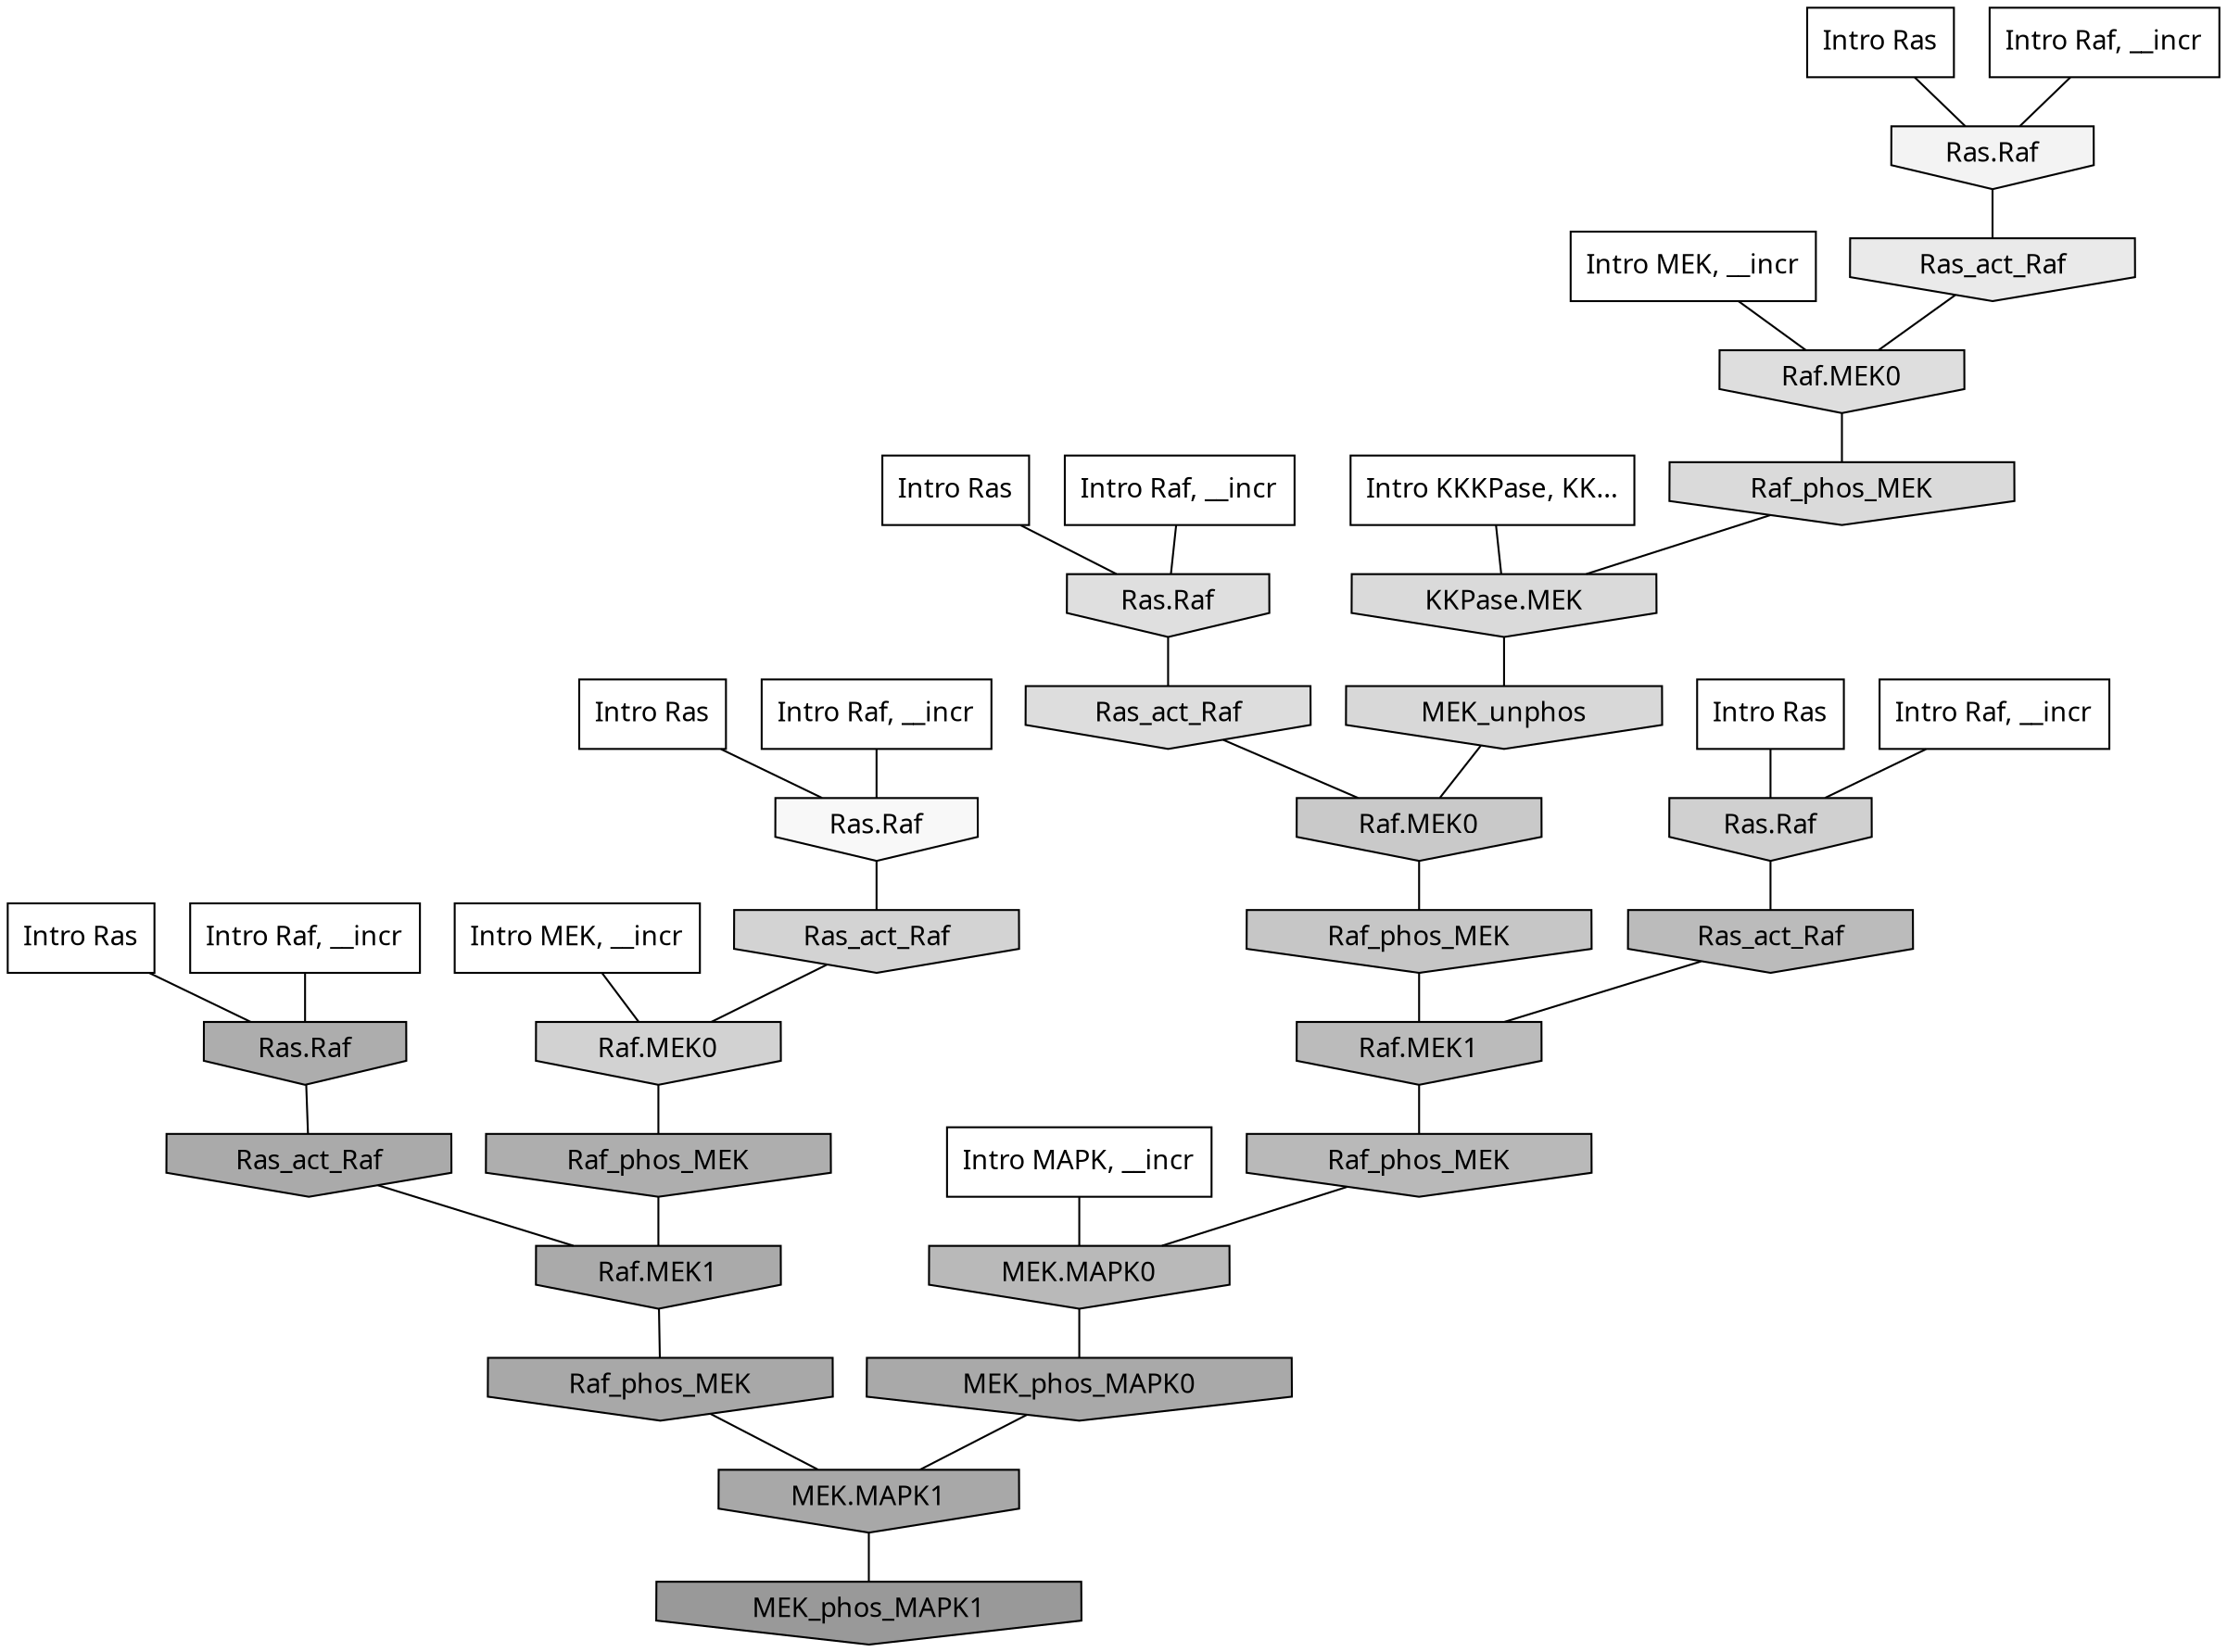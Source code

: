 digraph G{
  rankdir="TB";
  ranksep=0.30;
  node [fontname="CMU Serif"];
  edge [fontname="CMU Serif"];
  
  8 [label="Intro Ras", shape=rectangle, style=filled, fillcolor="0.000 0.000 1.000"]
  
  16 [label="Intro Ras", shape=rectangle, style=filled, fillcolor="0.000 0.000 1.000"]
  
  27 [label="Intro Ras", shape=rectangle, style=filled, fillcolor="0.000 0.000 1.000"]
  
  44 [label="Intro Ras", shape=rectangle, style=filled, fillcolor="0.000 0.000 1.000"]
  
  90 [label="Intro Ras", shape=rectangle, style=filled, fillcolor="0.000 0.000 1.000"]
  
  171 [label="Intro Raf, __incr", shape=rectangle, style=filled, fillcolor="0.000 0.000 1.000"]
  
  414 [label="Intro Raf, __incr", shape=rectangle, style=filled, fillcolor="0.000 0.000 1.000"]
  
  588 [label="Intro Raf, __incr", shape=rectangle, style=filled, fillcolor="0.000 0.000 1.000"]
  
  750 [label="Intro Raf, __incr", shape=rectangle, style=filled, fillcolor="0.000 0.000 1.000"]
  
  793 [label="Intro Raf, __incr", shape=rectangle, style=filled, fillcolor="0.000 0.000 1.000"]
  
  1802 [label="Intro MEK, __incr", shape=rectangle, style=filled, fillcolor="0.000 0.000 1.000"]
  
  1849 [label="Intro MEK, __incr", shape=rectangle, style=filled, fillcolor="0.000 0.000 1.000"]
  
  2521 [label="Intro MAPK, __incr", shape=rectangle, style=filled, fillcolor="0.000 0.000 1.000"]
  
  3114 [label="Intro KKKPase, KK...", shape=rectangle, style=filled, fillcolor="0.000 0.000 1.000"]
  
  3530 [label="Ras.Raf", shape=invhouse, style=filled, fillcolor="0.000 0.000 0.971"]
  
  3752 [label="Ras.Raf", shape=invhouse, style=filled, fillcolor="0.000 0.000 0.951"]
  
  4331 [label="Ras_act_Raf", shape=invhouse, style=filled, fillcolor="0.000 0.000 0.915"]
  
  5111 [label="Ras.Raf", shape=invhouse, style=filled, fillcolor="0.000 0.000 0.874"]
  
  5165 [label="Raf.MEK0", shape=invhouse, style=filled, fillcolor="0.000 0.000 0.871"]
  
  5278 [label="Ras_act_Raf", shape=invhouse, style=filled, fillcolor="0.000 0.000 0.866"]
  
  5513 [label="Raf_phos_MEK", shape=invhouse, style=filled, fillcolor="0.000 0.000 0.855"]
  
  5522 [label="KKPase.MEK", shape=invhouse, style=filled, fillcolor="0.000 0.000 0.855"]
  
  5724 [label="MEK_unphos", shape=invhouse, style=filled, fillcolor="0.000 0.000 0.844"]
  
  6119 [label="Ras_act_Raf", shape=invhouse, style=filled, fillcolor="0.000 0.000 0.827"]
  
  6265 [label="Raf.MEK0", shape=invhouse, style=filled, fillcolor="0.000 0.000 0.821"]
  
  6461 [label="Ras.Raf", shape=invhouse, style=filled, fillcolor="0.000 0.000 0.814"]
  
  7348 [label="Raf.MEK0", shape=invhouse, style=filled, fillcolor="0.000 0.000 0.788"]
  
  7848 [label="Raf_phos_MEK", shape=invhouse, style=filled, fillcolor="0.000 0.000 0.774"]
  
  9553 [label="Ras_act_Raf", shape=invhouse, style=filled, fillcolor="0.000 0.000 0.734"]
  
  9559 [label="Raf.MEK1", shape=invhouse, style=filled, fillcolor="0.000 0.000 0.734"]
  
  10040 [label="Raf_phos_MEK", shape=invhouse, style=filled, fillcolor="0.000 0.000 0.725"]
  
  10042 [label="MEK.MAPK0", shape=invhouse, style=filled, fillcolor="0.000 0.000 0.725"]
  
  12713 [label="Raf_phos_MEK", shape=invhouse, style=filled, fillcolor="0.000 0.000 0.682"]
  
  12931 [label="Ras.Raf", shape=invhouse, style=filled, fillcolor="0.000 0.000 0.679"]
  
  13788 [label="Ras_act_Raf", shape=invhouse, style=filled, fillcolor="0.000 0.000 0.667"]
  
  13790 [label="Raf.MEK1", shape=invhouse, style=filled, fillcolor="0.000 0.000 0.667"]
  
  14036 [label="MEK_phos_MAPK0", shape=invhouse, style=filled, fillcolor="0.000 0.000 0.664"]
  
  14469 [label="Raf_phos_MEK", shape=invhouse, style=filled, fillcolor="0.000 0.000 0.660"]
  
  14521 [label="MEK.MAPK1", shape=invhouse, style=filled, fillcolor="0.000 0.000 0.659"]
  
  17610 [label="MEK_phos_MAPK1", shape=invhouse, style=filled, fillcolor="0.000 0.000 0.600"]
  
  
  14521 -> 17610 [dir=none, color="0.000 0.000 0.000"] 
  14469 -> 14521 [dir=none, color="0.000 0.000 0.000"] 
  14036 -> 14521 [dir=none, color="0.000 0.000 0.000"] 
  13790 -> 14469 [dir=none, color="0.000 0.000 0.000"] 
  13788 -> 13790 [dir=none, color="0.000 0.000 0.000"] 
  12931 -> 13788 [dir=none, color="0.000 0.000 0.000"] 
  12713 -> 13790 [dir=none, color="0.000 0.000 0.000"] 
  10042 -> 14036 [dir=none, color="0.000 0.000 0.000"] 
  10040 -> 10042 [dir=none, color="0.000 0.000 0.000"] 
  9559 -> 10040 [dir=none, color="0.000 0.000 0.000"] 
  9553 -> 9559 [dir=none, color="0.000 0.000 0.000"] 
  7848 -> 9559 [dir=none, color="0.000 0.000 0.000"] 
  7348 -> 7848 [dir=none, color="0.000 0.000 0.000"] 
  6461 -> 9553 [dir=none, color="0.000 0.000 0.000"] 
  6265 -> 12713 [dir=none, color="0.000 0.000 0.000"] 
  6119 -> 6265 [dir=none, color="0.000 0.000 0.000"] 
  5724 -> 7348 [dir=none, color="0.000 0.000 0.000"] 
  5522 -> 5724 [dir=none, color="0.000 0.000 0.000"] 
  5513 -> 5522 [dir=none, color="0.000 0.000 0.000"] 
  5278 -> 7348 [dir=none, color="0.000 0.000 0.000"] 
  5165 -> 5513 [dir=none, color="0.000 0.000 0.000"] 
  5111 -> 5278 [dir=none, color="0.000 0.000 0.000"] 
  4331 -> 5165 [dir=none, color="0.000 0.000 0.000"] 
  3752 -> 4331 [dir=none, color="0.000 0.000 0.000"] 
  3530 -> 6119 [dir=none, color="0.000 0.000 0.000"] 
  3114 -> 5522 [dir=none, color="0.000 0.000 0.000"] 
  2521 -> 10042 [dir=none, color="0.000 0.000 0.000"] 
  1849 -> 6265 [dir=none, color="0.000 0.000 0.000"] 
  1802 -> 5165 [dir=none, color="0.000 0.000 0.000"] 
  793 -> 12931 [dir=none, color="0.000 0.000 0.000"] 
  750 -> 5111 [dir=none, color="0.000 0.000 0.000"] 
  588 -> 6461 [dir=none, color="0.000 0.000 0.000"] 
  414 -> 3752 [dir=none, color="0.000 0.000 0.000"] 
  171 -> 3530 [dir=none, color="0.000 0.000 0.000"] 
  90 -> 6461 [dir=none, color="0.000 0.000 0.000"] 
  44 -> 3752 [dir=none, color="0.000 0.000 0.000"] 
  27 -> 5111 [dir=none, color="0.000 0.000 0.000"] 
  16 -> 3530 [dir=none, color="0.000 0.000 0.000"] 
  8 -> 12931 [dir=none, color="0.000 0.000 0.000"] 
  
  }
